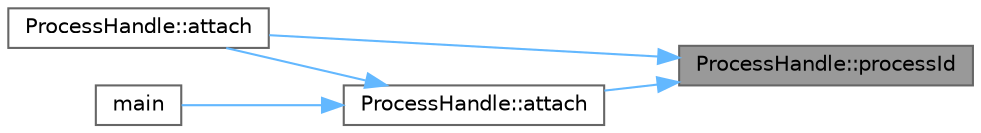 digraph "ProcessHandle::processId"
{
 // LATEX_PDF_SIZE
  bgcolor="transparent";
  edge [fontname=Helvetica,fontsize=10,labelfontname=Helvetica,labelfontsize=10];
  node [fontname=Helvetica,fontsize=10,shape=box,height=0.2,width=0.4];
  rankdir="RL";
  Node1 [id="Node000001",label="ProcessHandle::processId",height=0.2,width=0.4,color="gray40", fillcolor="grey60", style="filled", fontcolor="black",tooltip="Getter for the process ID."];
  Node1 -> Node2 [id="edge1_Node000001_Node000002",dir="back",color="steelblue1",style="solid",tooltip=" "];
  Node2 [id="Node000002",label="ProcessHandle::attach",height=0.2,width=0.4,color="grey40", fillcolor="white", style="filled",URL="$class_process_handle.html#a82bb112813e4183bf58f9ab51909568d",tooltip="This function is responsible for opening a process handle with the specified access rights."];
  Node2 -> Node3 [id="edge2_Node000002_Node000003",dir="back",color="steelblue1",style="solid",tooltip=" "];
  Node3 [id="Node000003",label="ProcessHandle::attach",height=0.2,width=0.4,color="grey40", fillcolor="white", style="filled",URL="$class_process_handle.html#a6a3195cf7d35634e025d5ec763c0c1cc",tooltip="This function attaches to a process by its name."];
  Node2 -> Node4 [id="edge3_Node000002_Node000004",dir="back",color="steelblue1",style="solid",tooltip=" "];
  Node4 [id="Node000004",label="main",height=0.2,width=0.4,color="grey40", fillcolor="white", style="filled",URL="$memex_8cpp.html#ae66f6b31b5ad750f1fe042a706a4e3d4",tooltip=" "];
  Node1 -> Node3 [id="edge4_Node000001_Node000003",dir="back",color="steelblue1",style="solid",tooltip=" "];
}
